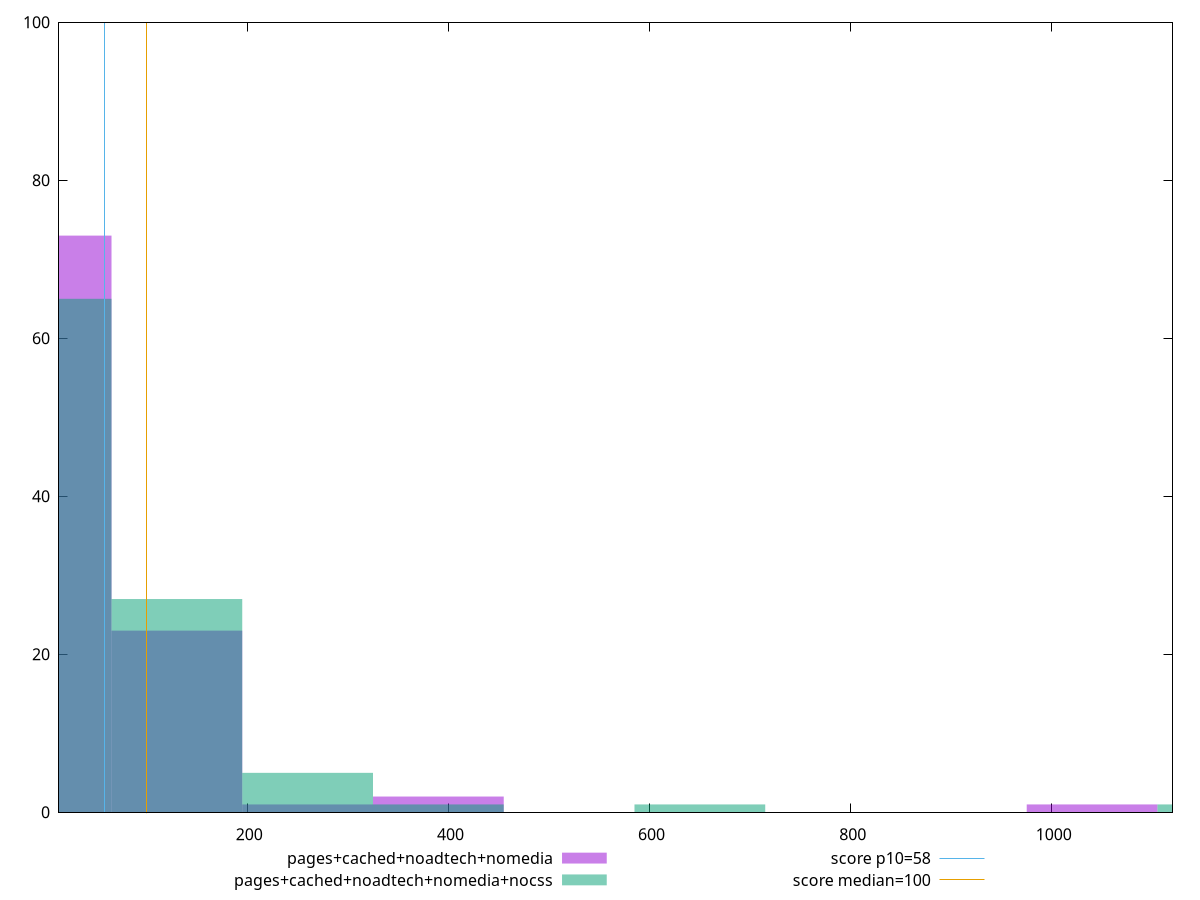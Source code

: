 reset

$pagesCachedNoadtechNomedia <<EOF
0 73
130.00623069057028 23
1040.0498455245622 1
390.0186920717108 2
260.01246138114055 1
EOF

$pagesCachedNoadtechNomediaNocss <<EOF
0 65
130.00623069057028 27
260.01246138114055 5
1170.0560762151324 1
390.0186920717108 1
650.0311534528514 1
EOF

set key outside below
set boxwidth 130.00623069057028
set xrange [12.8:1120]
set yrange [0:100]
set trange [0:100]
set style fill transparent solid 0.5 noborder

set parametric
set terminal svg size 640, 500 enhanced background rgb 'white'
set output "report_00013_2021-02-09T12-04-24.940Z/estimated-input-latency/comparison/histogram/3_vs_4.svg"

plot $pagesCachedNoadtechNomedia title "pages+cached+noadtech+nomedia" with boxes, \
     $pagesCachedNoadtechNomediaNocss title "pages+cached+noadtech+nomedia+nocss" with boxes, \
     58,t title "score p10=58", \
     100,t title "score median=100"

reset
